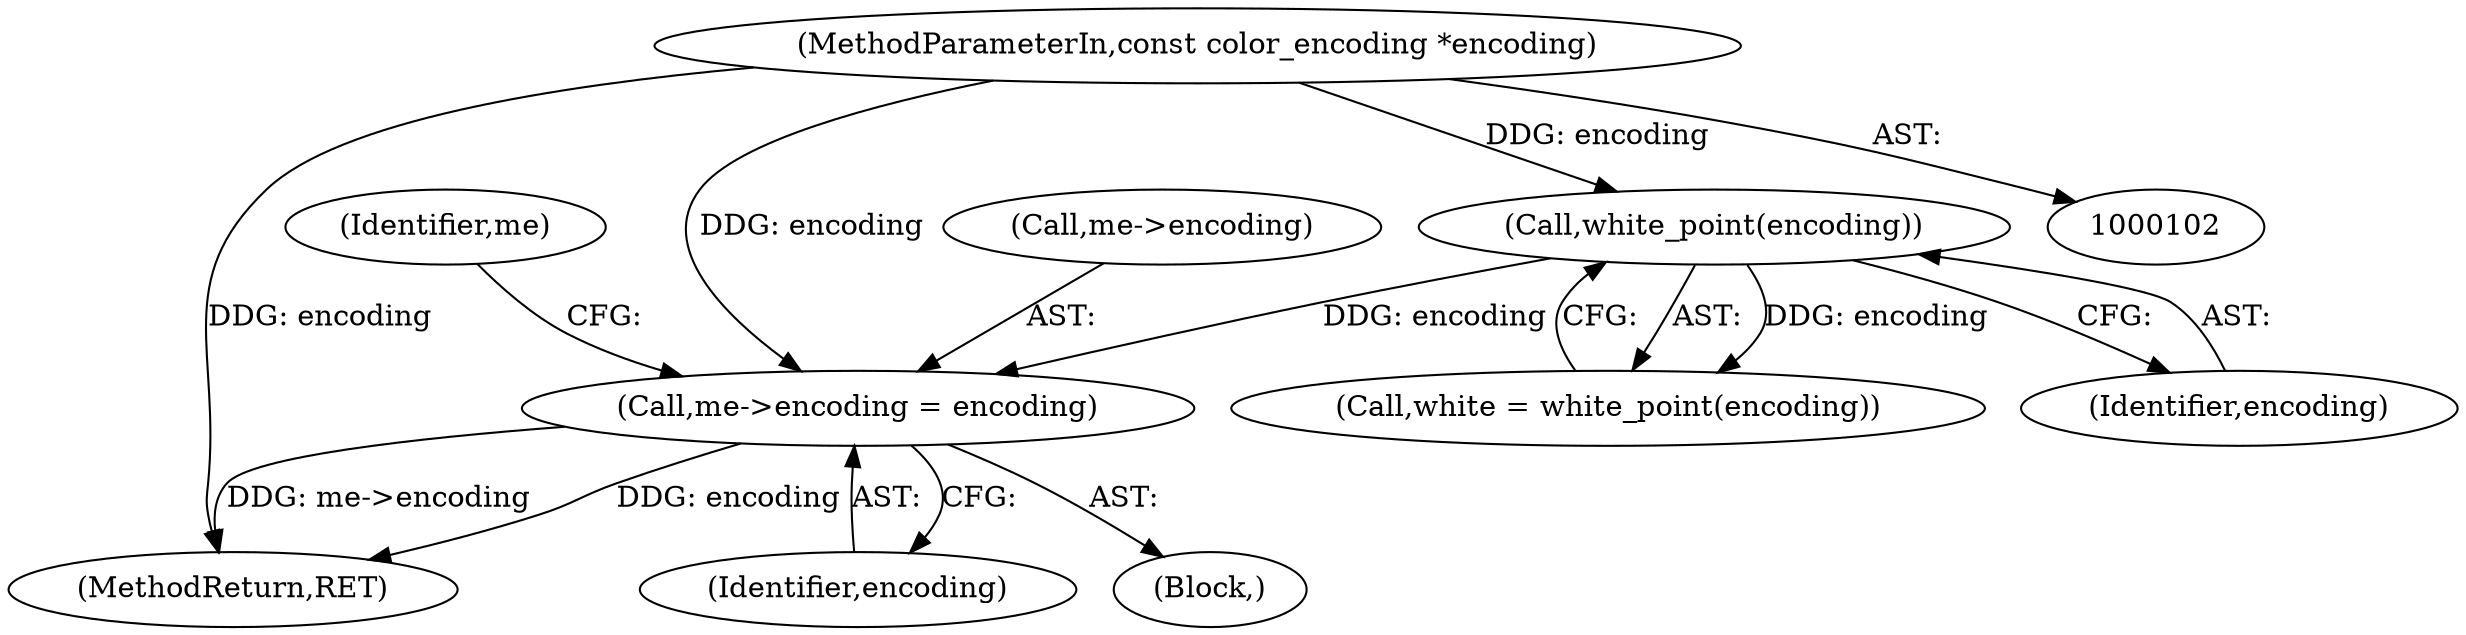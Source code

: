 digraph "0_Android_9d4853418ab2f754c2b63e091c29c5529b8b86ca_40@pointer" {
"1000112" [label="(Call,me->encoding = encoding)"];
"1000110" [label="(Call,white_point(encoding))"];
"1000105" [label="(MethodParameterIn,const color_encoding *encoding)"];
"1000113" [label="(Call,me->encoding)"];
"1000110" [label="(Call,white_point(encoding))"];
"1000108" [label="(Call,white = white_point(encoding))"];
"1000106" [label="(Block,)"];
"1000116" [label="(Identifier,encoding)"];
"1000228" [label="(MethodReturn,RET)"];
"1000105" [label="(MethodParameterIn,const color_encoding *encoding)"];
"1000111" [label="(Identifier,encoding)"];
"1000119" [label="(Identifier,me)"];
"1000112" [label="(Call,me->encoding = encoding)"];
"1000112" -> "1000106"  [label="AST: "];
"1000112" -> "1000116"  [label="CFG: "];
"1000113" -> "1000112"  [label="AST: "];
"1000116" -> "1000112"  [label="AST: "];
"1000119" -> "1000112"  [label="CFG: "];
"1000112" -> "1000228"  [label="DDG: encoding"];
"1000112" -> "1000228"  [label="DDG: me->encoding"];
"1000110" -> "1000112"  [label="DDG: encoding"];
"1000105" -> "1000112"  [label="DDG: encoding"];
"1000110" -> "1000108"  [label="AST: "];
"1000110" -> "1000111"  [label="CFG: "];
"1000111" -> "1000110"  [label="AST: "];
"1000108" -> "1000110"  [label="CFG: "];
"1000110" -> "1000108"  [label="DDG: encoding"];
"1000105" -> "1000110"  [label="DDG: encoding"];
"1000105" -> "1000102"  [label="AST: "];
"1000105" -> "1000228"  [label="DDG: encoding"];
}
